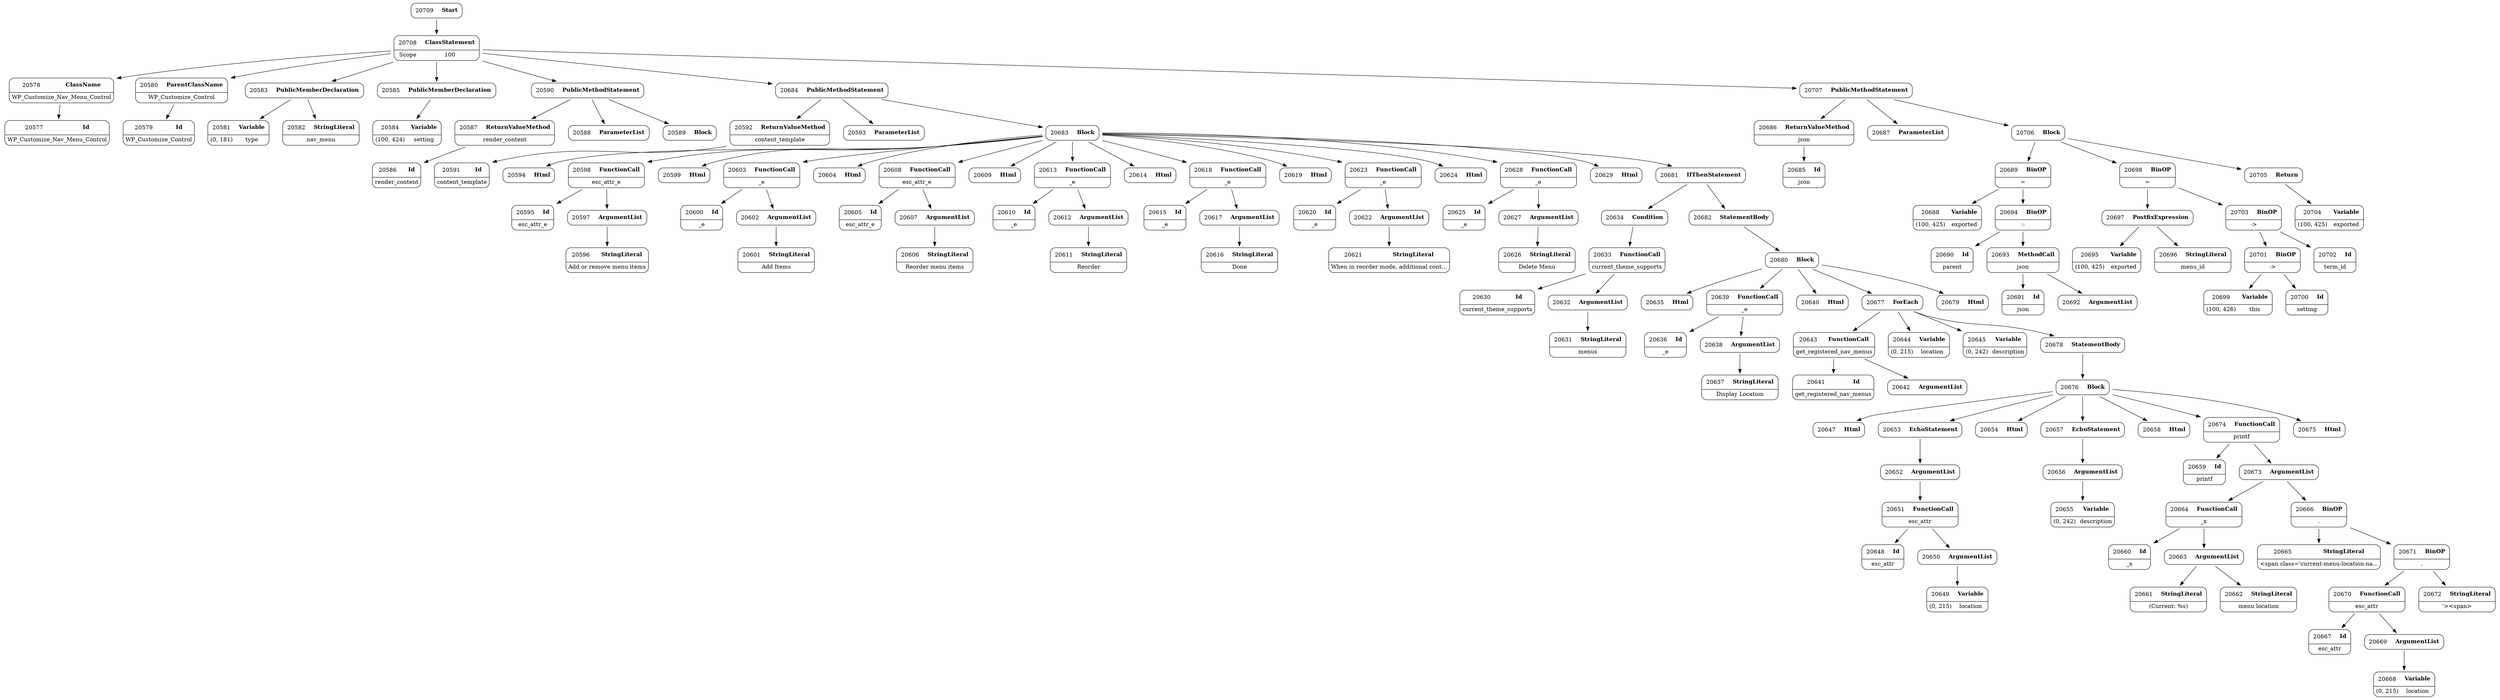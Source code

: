 digraph ast {
node [shape=none];
20577 [label=<<TABLE border='1' cellspacing='0' cellpadding='10' style='rounded' ><TR><TD border='0'>20577</TD><TD border='0'><B>Id</B></TD></TR><HR/><TR><TD border='0' cellpadding='5' colspan='2'>WP_Customize_Nav_Menu_Control</TD></TR></TABLE>>];
20578 [label=<<TABLE border='1' cellspacing='0' cellpadding='10' style='rounded' ><TR><TD border='0'>20578</TD><TD border='0'><B>ClassName</B></TD></TR><HR/><TR><TD border='0' cellpadding='5' colspan='2'>WP_Customize_Nav_Menu_Control</TD></TR></TABLE>>];
20578 -> 20577 [weight=2];
20579 [label=<<TABLE border='1' cellspacing='0' cellpadding='10' style='rounded' ><TR><TD border='0'>20579</TD><TD border='0'><B>Id</B></TD></TR><HR/><TR><TD border='0' cellpadding='5' colspan='2'>WP_Customize_Control</TD></TR></TABLE>>];
20580 [label=<<TABLE border='1' cellspacing='0' cellpadding='10' style='rounded' ><TR><TD border='0'>20580</TD><TD border='0'><B>ParentClassName</B></TD></TR><HR/><TR><TD border='0' cellpadding='5' colspan='2'>WP_Customize_Control</TD></TR></TABLE>>];
20580 -> 20579 [weight=2];
20581 [label=<<TABLE border='1' cellspacing='0' cellpadding='10' style='rounded' ><TR><TD border='0'>20581</TD><TD border='0'><B>Variable</B></TD></TR><HR/><TR><TD border='0' cellpadding='5'>(0, 181)</TD><TD border='0' cellpadding='5'>type</TD></TR></TABLE>>];
20582 [label=<<TABLE border='1' cellspacing='0' cellpadding='10' style='rounded' ><TR><TD border='0'>20582</TD><TD border='0'><B>StringLiteral</B></TD></TR><HR/><TR><TD border='0' cellpadding='5' colspan='2'>nav_menu</TD></TR></TABLE>>];
20583 [label=<<TABLE border='1' cellspacing='0' cellpadding='10' style='rounded' ><TR><TD border='0'>20583</TD><TD border='0'><B>PublicMemberDeclaration</B></TD></TR></TABLE>>];
20583 -> 20581 [weight=2];
20583 -> 20582 [weight=2];
20584 [label=<<TABLE border='1' cellspacing='0' cellpadding='10' style='rounded' ><TR><TD border='0'>20584</TD><TD border='0'><B>Variable</B></TD></TR><HR/><TR><TD border='0' cellpadding='5'>(100, 424)</TD><TD border='0' cellpadding='5'>setting</TD></TR></TABLE>>];
20585 [label=<<TABLE border='1' cellspacing='0' cellpadding='10' style='rounded' ><TR><TD border='0'>20585</TD><TD border='0'><B>PublicMemberDeclaration</B></TD></TR></TABLE>>];
20585 -> 20584 [weight=2];
20586 [label=<<TABLE border='1' cellspacing='0' cellpadding='10' style='rounded' ><TR><TD border='0'>20586</TD><TD border='0'><B>Id</B></TD></TR><HR/><TR><TD border='0' cellpadding='5' colspan='2'>render_content</TD></TR></TABLE>>];
20587 [label=<<TABLE border='1' cellspacing='0' cellpadding='10' style='rounded' ><TR><TD border='0'>20587</TD><TD border='0'><B>ReturnValueMethod</B></TD></TR><HR/><TR><TD border='0' cellpadding='5' colspan='2'>render_content</TD></TR></TABLE>>];
20587 -> 20586 [weight=2];
20588 [label=<<TABLE border='1' cellspacing='0' cellpadding='10' style='rounded' ><TR><TD border='0'>20588</TD><TD border='0'><B>ParameterList</B></TD></TR></TABLE>>];
20589 [label=<<TABLE border='1' cellspacing='0' cellpadding='10' style='rounded' ><TR><TD border='0'>20589</TD><TD border='0'><B>Block</B></TD></TR></TABLE>>];
20590 [label=<<TABLE border='1' cellspacing='0' cellpadding='10' style='rounded' ><TR><TD border='0'>20590</TD><TD border='0'><B>PublicMethodStatement</B></TD></TR></TABLE>>];
20590 -> 20587 [weight=2];
20590 -> 20588 [weight=2];
20590 -> 20589 [weight=2];
20591 [label=<<TABLE border='1' cellspacing='0' cellpadding='10' style='rounded' ><TR><TD border='0'>20591</TD><TD border='0'><B>Id</B></TD></TR><HR/><TR><TD border='0' cellpadding='5' colspan='2'>content_template</TD></TR></TABLE>>];
20592 [label=<<TABLE border='1' cellspacing='0' cellpadding='10' style='rounded' ><TR><TD border='0'>20592</TD><TD border='0'><B>ReturnValueMethod</B></TD></TR><HR/><TR><TD border='0' cellpadding='5' colspan='2'>content_template</TD></TR></TABLE>>];
20592 -> 20591 [weight=2];
20593 [label=<<TABLE border='1' cellspacing='0' cellpadding='10' style='rounded' ><TR><TD border='0'>20593</TD><TD border='0'><B>ParameterList</B></TD></TR></TABLE>>];
20594 [label=<<TABLE border='1' cellspacing='0' cellpadding='10' style='rounded' ><TR><TD border='0'>20594</TD><TD border='0'><B>Html</B></TD></TR></TABLE>>];
20595 [label=<<TABLE border='1' cellspacing='0' cellpadding='10' style='rounded' ><TR><TD border='0'>20595</TD><TD border='0'><B>Id</B></TD></TR><HR/><TR><TD border='0' cellpadding='5' colspan='2'>esc_attr_e</TD></TR></TABLE>>];
20596 [label=<<TABLE border='1' cellspacing='0' cellpadding='10' style='rounded' ><TR><TD border='0'>20596</TD><TD border='0'><B>StringLiteral</B></TD></TR><HR/><TR><TD border='0' cellpadding='5' colspan='2'>Add or remove menu items</TD></TR></TABLE>>];
20597 [label=<<TABLE border='1' cellspacing='0' cellpadding='10' style='rounded' ><TR><TD border='0'>20597</TD><TD border='0'><B>ArgumentList</B></TD></TR></TABLE>>];
20597 -> 20596 [weight=2];
20598 [label=<<TABLE border='1' cellspacing='0' cellpadding='10' style='rounded' ><TR><TD border='0'>20598</TD><TD border='0'><B>FunctionCall</B></TD></TR><HR/><TR><TD border='0' cellpadding='5' colspan='2'>esc_attr_e</TD></TR></TABLE>>];
20598 -> 20595 [weight=2];
20598 -> 20597 [weight=2];
20599 [label=<<TABLE border='1' cellspacing='0' cellpadding='10' style='rounded' ><TR><TD border='0'>20599</TD><TD border='0'><B>Html</B></TD></TR></TABLE>>];
20600 [label=<<TABLE border='1' cellspacing='0' cellpadding='10' style='rounded' ><TR><TD border='0'>20600</TD><TD border='0'><B>Id</B></TD></TR><HR/><TR><TD border='0' cellpadding='5' colspan='2'>_e</TD></TR></TABLE>>];
20601 [label=<<TABLE border='1' cellspacing='0' cellpadding='10' style='rounded' ><TR><TD border='0'>20601</TD><TD border='0'><B>StringLiteral</B></TD></TR><HR/><TR><TD border='0' cellpadding='5' colspan='2'>Add Items</TD></TR></TABLE>>];
20602 [label=<<TABLE border='1' cellspacing='0' cellpadding='10' style='rounded' ><TR><TD border='0'>20602</TD><TD border='0'><B>ArgumentList</B></TD></TR></TABLE>>];
20602 -> 20601 [weight=2];
20603 [label=<<TABLE border='1' cellspacing='0' cellpadding='10' style='rounded' ><TR><TD border='0'>20603</TD><TD border='0'><B>FunctionCall</B></TD></TR><HR/><TR><TD border='0' cellpadding='5' colspan='2'>_e</TD></TR></TABLE>>];
20603 -> 20600 [weight=2];
20603 -> 20602 [weight=2];
20604 [label=<<TABLE border='1' cellspacing='0' cellpadding='10' style='rounded' ><TR><TD border='0'>20604</TD><TD border='0'><B>Html</B></TD></TR></TABLE>>];
20605 [label=<<TABLE border='1' cellspacing='0' cellpadding='10' style='rounded' ><TR><TD border='0'>20605</TD><TD border='0'><B>Id</B></TD></TR><HR/><TR><TD border='0' cellpadding='5' colspan='2'>esc_attr_e</TD></TR></TABLE>>];
20606 [label=<<TABLE border='1' cellspacing='0' cellpadding='10' style='rounded' ><TR><TD border='0'>20606</TD><TD border='0'><B>StringLiteral</B></TD></TR><HR/><TR><TD border='0' cellpadding='5' colspan='2'>Reorder menu items</TD></TR></TABLE>>];
20607 [label=<<TABLE border='1' cellspacing='0' cellpadding='10' style='rounded' ><TR><TD border='0'>20607</TD><TD border='0'><B>ArgumentList</B></TD></TR></TABLE>>];
20607 -> 20606 [weight=2];
20608 [label=<<TABLE border='1' cellspacing='0' cellpadding='10' style='rounded' ><TR><TD border='0'>20608</TD><TD border='0'><B>FunctionCall</B></TD></TR><HR/><TR><TD border='0' cellpadding='5' colspan='2'>esc_attr_e</TD></TR></TABLE>>];
20608 -> 20605 [weight=2];
20608 -> 20607 [weight=2];
20609 [label=<<TABLE border='1' cellspacing='0' cellpadding='10' style='rounded' ><TR><TD border='0'>20609</TD><TD border='0'><B>Html</B></TD></TR></TABLE>>];
20610 [label=<<TABLE border='1' cellspacing='0' cellpadding='10' style='rounded' ><TR><TD border='0'>20610</TD><TD border='0'><B>Id</B></TD></TR><HR/><TR><TD border='0' cellpadding='5' colspan='2'>_e</TD></TR></TABLE>>];
20611 [label=<<TABLE border='1' cellspacing='0' cellpadding='10' style='rounded' ><TR><TD border='0'>20611</TD><TD border='0'><B>StringLiteral</B></TD></TR><HR/><TR><TD border='0' cellpadding='5' colspan='2'>Reorder</TD></TR></TABLE>>];
20612 [label=<<TABLE border='1' cellspacing='0' cellpadding='10' style='rounded' ><TR><TD border='0'>20612</TD><TD border='0'><B>ArgumentList</B></TD></TR></TABLE>>];
20612 -> 20611 [weight=2];
20613 [label=<<TABLE border='1' cellspacing='0' cellpadding='10' style='rounded' ><TR><TD border='0'>20613</TD><TD border='0'><B>FunctionCall</B></TD></TR><HR/><TR><TD border='0' cellpadding='5' colspan='2'>_e</TD></TR></TABLE>>];
20613 -> 20610 [weight=2];
20613 -> 20612 [weight=2];
20614 [label=<<TABLE border='1' cellspacing='0' cellpadding='10' style='rounded' ><TR><TD border='0'>20614</TD><TD border='0'><B>Html</B></TD></TR></TABLE>>];
20615 [label=<<TABLE border='1' cellspacing='0' cellpadding='10' style='rounded' ><TR><TD border='0'>20615</TD><TD border='0'><B>Id</B></TD></TR><HR/><TR><TD border='0' cellpadding='5' colspan='2'>_e</TD></TR></TABLE>>];
20616 [label=<<TABLE border='1' cellspacing='0' cellpadding='10' style='rounded' ><TR><TD border='0'>20616</TD><TD border='0'><B>StringLiteral</B></TD></TR><HR/><TR><TD border='0' cellpadding='5' colspan='2'>Done</TD></TR></TABLE>>];
20617 [label=<<TABLE border='1' cellspacing='0' cellpadding='10' style='rounded' ><TR><TD border='0'>20617</TD><TD border='0'><B>ArgumentList</B></TD></TR></TABLE>>];
20617 -> 20616 [weight=2];
20618 [label=<<TABLE border='1' cellspacing='0' cellpadding='10' style='rounded' ><TR><TD border='0'>20618</TD><TD border='0'><B>FunctionCall</B></TD></TR><HR/><TR><TD border='0' cellpadding='5' colspan='2'>_e</TD></TR></TABLE>>];
20618 -> 20615 [weight=2];
20618 -> 20617 [weight=2];
20619 [label=<<TABLE border='1' cellspacing='0' cellpadding='10' style='rounded' ><TR><TD border='0'>20619</TD><TD border='0'><B>Html</B></TD></TR></TABLE>>];
20620 [label=<<TABLE border='1' cellspacing='0' cellpadding='10' style='rounded' ><TR><TD border='0'>20620</TD><TD border='0'><B>Id</B></TD></TR><HR/><TR><TD border='0' cellpadding='5' colspan='2'>_e</TD></TR></TABLE>>];
20621 [label=<<TABLE border='1' cellspacing='0' cellpadding='10' style='rounded' ><TR><TD border='0'>20621</TD><TD border='0'><B>StringLiteral</B></TD></TR><HR/><TR><TD border='0' cellpadding='5' colspan='2'>When in reorder mode, additional cont...</TD></TR></TABLE>>];
20622 [label=<<TABLE border='1' cellspacing='0' cellpadding='10' style='rounded' ><TR><TD border='0'>20622</TD><TD border='0'><B>ArgumentList</B></TD></TR></TABLE>>];
20622 -> 20621 [weight=2];
20623 [label=<<TABLE border='1' cellspacing='0' cellpadding='10' style='rounded' ><TR><TD border='0'>20623</TD><TD border='0'><B>FunctionCall</B></TD></TR><HR/><TR><TD border='0' cellpadding='5' colspan='2'>_e</TD></TR></TABLE>>];
20623 -> 20620 [weight=2];
20623 -> 20622 [weight=2];
20624 [label=<<TABLE border='1' cellspacing='0' cellpadding='10' style='rounded' ><TR><TD border='0'>20624</TD><TD border='0'><B>Html</B></TD></TR></TABLE>>];
20625 [label=<<TABLE border='1' cellspacing='0' cellpadding='10' style='rounded' ><TR><TD border='0'>20625</TD><TD border='0'><B>Id</B></TD></TR><HR/><TR><TD border='0' cellpadding='5' colspan='2'>_e</TD></TR></TABLE>>];
20626 [label=<<TABLE border='1' cellspacing='0' cellpadding='10' style='rounded' ><TR><TD border='0'>20626</TD><TD border='0'><B>StringLiteral</B></TD></TR><HR/><TR><TD border='0' cellpadding='5' colspan='2'>Delete Menu</TD></TR></TABLE>>];
20627 [label=<<TABLE border='1' cellspacing='0' cellpadding='10' style='rounded' ><TR><TD border='0'>20627</TD><TD border='0'><B>ArgumentList</B></TD></TR></TABLE>>];
20627 -> 20626 [weight=2];
20628 [label=<<TABLE border='1' cellspacing='0' cellpadding='10' style='rounded' ><TR><TD border='0'>20628</TD><TD border='0'><B>FunctionCall</B></TD></TR><HR/><TR><TD border='0' cellpadding='5' colspan='2'>_e</TD></TR></TABLE>>];
20628 -> 20625 [weight=2];
20628 -> 20627 [weight=2];
20629 [label=<<TABLE border='1' cellspacing='0' cellpadding='10' style='rounded' ><TR><TD border='0'>20629</TD><TD border='0'><B>Html</B></TD></TR></TABLE>>];
20630 [label=<<TABLE border='1' cellspacing='0' cellpadding='10' style='rounded' ><TR><TD border='0'>20630</TD><TD border='0'><B>Id</B></TD></TR><HR/><TR><TD border='0' cellpadding='5' colspan='2'>current_theme_supports</TD></TR></TABLE>>];
20631 [label=<<TABLE border='1' cellspacing='0' cellpadding='10' style='rounded' ><TR><TD border='0'>20631</TD><TD border='0'><B>StringLiteral</B></TD></TR><HR/><TR><TD border='0' cellpadding='5' colspan='2'>menus</TD></TR></TABLE>>];
20632 [label=<<TABLE border='1' cellspacing='0' cellpadding='10' style='rounded' ><TR><TD border='0'>20632</TD><TD border='0'><B>ArgumentList</B></TD></TR></TABLE>>];
20632 -> 20631 [weight=2];
20633 [label=<<TABLE border='1' cellspacing='0' cellpadding='10' style='rounded' ><TR><TD border='0'>20633</TD><TD border='0'><B>FunctionCall</B></TD></TR><HR/><TR><TD border='0' cellpadding='5' colspan='2'>current_theme_supports</TD></TR></TABLE>>];
20633 -> 20630 [weight=2];
20633 -> 20632 [weight=2];
20634 [label=<<TABLE border='1' cellspacing='0' cellpadding='10' style='rounded' ><TR><TD border='0'>20634</TD><TD border='0'><B>Condition</B></TD></TR></TABLE>>];
20634 -> 20633 [weight=2];
20635 [label=<<TABLE border='1' cellspacing='0' cellpadding='10' style='rounded' ><TR><TD border='0'>20635</TD><TD border='0'><B>Html</B></TD></TR></TABLE>>];
20636 [label=<<TABLE border='1' cellspacing='0' cellpadding='10' style='rounded' ><TR><TD border='0'>20636</TD><TD border='0'><B>Id</B></TD></TR><HR/><TR><TD border='0' cellpadding='5' colspan='2'>_e</TD></TR></TABLE>>];
20637 [label=<<TABLE border='1' cellspacing='0' cellpadding='10' style='rounded' ><TR><TD border='0'>20637</TD><TD border='0'><B>StringLiteral</B></TD></TR><HR/><TR><TD border='0' cellpadding='5' colspan='2'>Display Location</TD></TR></TABLE>>];
20638 [label=<<TABLE border='1' cellspacing='0' cellpadding='10' style='rounded' ><TR><TD border='0'>20638</TD><TD border='0'><B>ArgumentList</B></TD></TR></TABLE>>];
20638 -> 20637 [weight=2];
20639 [label=<<TABLE border='1' cellspacing='0' cellpadding='10' style='rounded' ><TR><TD border='0'>20639</TD><TD border='0'><B>FunctionCall</B></TD></TR><HR/><TR><TD border='0' cellpadding='5' colspan='2'>_e</TD></TR></TABLE>>];
20639 -> 20636 [weight=2];
20639 -> 20638 [weight=2];
20640 [label=<<TABLE border='1' cellspacing='0' cellpadding='10' style='rounded' ><TR><TD border='0'>20640</TD><TD border='0'><B>Html</B></TD></TR></TABLE>>];
20641 [label=<<TABLE border='1' cellspacing='0' cellpadding='10' style='rounded' ><TR><TD border='0'>20641</TD><TD border='0'><B>Id</B></TD></TR><HR/><TR><TD border='0' cellpadding='5' colspan='2'>get_registered_nav_menus</TD></TR></TABLE>>];
20642 [label=<<TABLE border='1' cellspacing='0' cellpadding='10' style='rounded' ><TR><TD border='0'>20642</TD><TD border='0'><B>ArgumentList</B></TD></TR></TABLE>>];
20643 [label=<<TABLE border='1' cellspacing='0' cellpadding='10' style='rounded' ><TR><TD border='0'>20643</TD><TD border='0'><B>FunctionCall</B></TD></TR><HR/><TR><TD border='0' cellpadding='5' colspan='2'>get_registered_nav_menus</TD></TR></TABLE>>];
20643 -> 20641 [weight=2];
20643 -> 20642 [weight=2];
20644 [label=<<TABLE border='1' cellspacing='0' cellpadding='10' style='rounded' ><TR><TD border='0'>20644</TD><TD border='0'><B>Variable</B></TD></TR><HR/><TR><TD border='0' cellpadding='5'>(0, 215)</TD><TD border='0' cellpadding='5'>location</TD></TR></TABLE>>];
20645 [label=<<TABLE border='1' cellspacing='0' cellpadding='10' style='rounded' ><TR><TD border='0'>20645</TD><TD border='0'><B>Variable</B></TD></TR><HR/><TR><TD border='0' cellpadding='5'>(0, 242)</TD><TD border='0' cellpadding='5'>description</TD></TR></TABLE>>];
20647 [label=<<TABLE border='1' cellspacing='0' cellpadding='10' style='rounded' ><TR><TD border='0'>20647</TD><TD border='0'><B>Html</B></TD></TR></TABLE>>];
20648 [label=<<TABLE border='1' cellspacing='0' cellpadding='10' style='rounded' ><TR><TD border='0'>20648</TD><TD border='0'><B>Id</B></TD></TR><HR/><TR><TD border='0' cellpadding='5' colspan='2'>esc_attr</TD></TR></TABLE>>];
20649 [label=<<TABLE border='1' cellspacing='0' cellpadding='10' style='rounded' ><TR><TD border='0'>20649</TD><TD border='0'><B>Variable</B></TD></TR><HR/><TR><TD border='0' cellpadding='5'>(0, 215)</TD><TD border='0' cellpadding='5'>location</TD></TR></TABLE>>];
20650 [label=<<TABLE border='1' cellspacing='0' cellpadding='10' style='rounded' ><TR><TD border='0'>20650</TD><TD border='0'><B>ArgumentList</B></TD></TR></TABLE>>];
20650 -> 20649 [weight=2];
20651 [label=<<TABLE border='1' cellspacing='0' cellpadding='10' style='rounded' ><TR><TD border='0'>20651</TD><TD border='0'><B>FunctionCall</B></TD></TR><HR/><TR><TD border='0' cellpadding='5' colspan='2'>esc_attr</TD></TR></TABLE>>];
20651 -> 20648 [weight=2];
20651 -> 20650 [weight=2];
20652 [label=<<TABLE border='1' cellspacing='0' cellpadding='10' style='rounded' ><TR><TD border='0'>20652</TD><TD border='0'><B>ArgumentList</B></TD></TR></TABLE>>];
20652 -> 20651 [weight=2];
20653 [label=<<TABLE border='1' cellspacing='0' cellpadding='10' style='rounded' ><TR><TD border='0'>20653</TD><TD border='0'><B>EchoStatement</B></TD></TR></TABLE>>];
20653 -> 20652 [weight=2];
20654 [label=<<TABLE border='1' cellspacing='0' cellpadding='10' style='rounded' ><TR><TD border='0'>20654</TD><TD border='0'><B>Html</B></TD></TR></TABLE>>];
20655 [label=<<TABLE border='1' cellspacing='0' cellpadding='10' style='rounded' ><TR><TD border='0'>20655</TD><TD border='0'><B>Variable</B></TD></TR><HR/><TR><TD border='0' cellpadding='5'>(0, 242)</TD><TD border='0' cellpadding='5'>description</TD></TR></TABLE>>];
20656 [label=<<TABLE border='1' cellspacing='0' cellpadding='10' style='rounded' ><TR><TD border='0'>20656</TD><TD border='0'><B>ArgumentList</B></TD></TR></TABLE>>];
20656 -> 20655 [weight=2];
20657 [label=<<TABLE border='1' cellspacing='0' cellpadding='10' style='rounded' ><TR><TD border='0'>20657</TD><TD border='0'><B>EchoStatement</B></TD></TR></TABLE>>];
20657 -> 20656 [weight=2];
20658 [label=<<TABLE border='1' cellspacing='0' cellpadding='10' style='rounded' ><TR><TD border='0'>20658</TD><TD border='0'><B>Html</B></TD></TR></TABLE>>];
20659 [label=<<TABLE border='1' cellspacing='0' cellpadding='10' style='rounded' ><TR><TD border='0'>20659</TD><TD border='0'><B>Id</B></TD></TR><HR/><TR><TD border='0' cellpadding='5' colspan='2'>printf</TD></TR></TABLE>>];
20660 [label=<<TABLE border='1' cellspacing='0' cellpadding='10' style='rounded' ><TR><TD border='0'>20660</TD><TD border='0'><B>Id</B></TD></TR><HR/><TR><TD border='0' cellpadding='5' colspan='2'>_x</TD></TR></TABLE>>];
20661 [label=<<TABLE border='1' cellspacing='0' cellpadding='10' style='rounded' ><TR><TD border='0'>20661</TD><TD border='0'><B>StringLiteral</B></TD></TR><HR/><TR><TD border='0' cellpadding='5' colspan='2'>(Current: %s)</TD></TR></TABLE>>];
20662 [label=<<TABLE border='1' cellspacing='0' cellpadding='10' style='rounded' ><TR><TD border='0'>20662</TD><TD border='0'><B>StringLiteral</B></TD></TR><HR/><TR><TD border='0' cellpadding='5' colspan='2'>menu location</TD></TR></TABLE>>];
20663 [label=<<TABLE border='1' cellspacing='0' cellpadding='10' style='rounded' ><TR><TD border='0'>20663</TD><TD border='0'><B>ArgumentList</B></TD></TR></TABLE>>];
20663 -> 20661 [weight=2];
20663 -> 20662 [weight=2];
20664 [label=<<TABLE border='1' cellspacing='0' cellpadding='10' style='rounded' ><TR><TD border='0'>20664</TD><TD border='0'><B>FunctionCall</B></TD></TR><HR/><TR><TD border='0' cellpadding='5' colspan='2'>_x</TD></TR></TABLE>>];
20664 -> 20660 [weight=2];
20664 -> 20663 [weight=2];
20665 [label=<<TABLE border='1' cellspacing='0' cellpadding='10' style='rounded' ><TR><TD border='0'>20665</TD><TD border='0'><B>StringLiteral</B></TD></TR><HR/><TR><TD border='0' cellpadding='5' colspan='2'>&lt;span class='current-menu-location-na...</TD></TR></TABLE>>];
20666 [label=<<TABLE border='1' cellspacing='0' cellpadding='10' style='rounded' ><TR><TD border='0'>20666</TD><TD border='0'><B>BinOP</B></TD></TR><HR/><TR><TD border='0' cellpadding='5' colspan='2'>.</TD></TR></TABLE>>];
20666 -> 20665 [weight=2];
20666 -> 20671 [weight=2];
20667 [label=<<TABLE border='1' cellspacing='0' cellpadding='10' style='rounded' ><TR><TD border='0'>20667</TD><TD border='0'><B>Id</B></TD></TR><HR/><TR><TD border='0' cellpadding='5' colspan='2'>esc_attr</TD></TR></TABLE>>];
20668 [label=<<TABLE border='1' cellspacing='0' cellpadding='10' style='rounded' ><TR><TD border='0'>20668</TD><TD border='0'><B>Variable</B></TD></TR><HR/><TR><TD border='0' cellpadding='5'>(0, 215)</TD><TD border='0' cellpadding='5'>location</TD></TR></TABLE>>];
20669 [label=<<TABLE border='1' cellspacing='0' cellpadding='10' style='rounded' ><TR><TD border='0'>20669</TD><TD border='0'><B>ArgumentList</B></TD></TR></TABLE>>];
20669 -> 20668 [weight=2];
20670 [label=<<TABLE border='1' cellspacing='0' cellpadding='10' style='rounded' ><TR><TD border='0'>20670</TD><TD border='0'><B>FunctionCall</B></TD></TR><HR/><TR><TD border='0' cellpadding='5' colspan='2'>esc_attr</TD></TR></TABLE>>];
20670 -> 20667 [weight=2];
20670 -> 20669 [weight=2];
20671 [label=<<TABLE border='1' cellspacing='0' cellpadding='10' style='rounded' ><TR><TD border='0'>20671</TD><TD border='0'><B>BinOP</B></TD></TR><HR/><TR><TD border='0' cellpadding='5' colspan='2'>.</TD></TR></TABLE>>];
20671 -> 20670 [weight=2];
20671 -> 20672 [weight=2];
20672 [label=<<TABLE border='1' cellspacing='0' cellpadding='10' style='rounded' ><TR><TD border='0'>20672</TD><TD border='0'><B>StringLiteral</B></TD></TR><HR/><TR><TD border='0' cellpadding='5' colspan='2'>'&gt;&lt;span&gt;</TD></TR></TABLE>>];
20673 [label=<<TABLE border='1' cellspacing='0' cellpadding='10' style='rounded' ><TR><TD border='0'>20673</TD><TD border='0'><B>ArgumentList</B></TD></TR></TABLE>>];
20673 -> 20664 [weight=2];
20673 -> 20666 [weight=2];
20674 [label=<<TABLE border='1' cellspacing='0' cellpadding='10' style='rounded' ><TR><TD border='0'>20674</TD><TD border='0'><B>FunctionCall</B></TD></TR><HR/><TR><TD border='0' cellpadding='5' colspan='2'>printf</TD></TR></TABLE>>];
20674 -> 20659 [weight=2];
20674 -> 20673 [weight=2];
20675 [label=<<TABLE border='1' cellspacing='0' cellpadding='10' style='rounded' ><TR><TD border='0'>20675</TD><TD border='0'><B>Html</B></TD></TR></TABLE>>];
20676 [label=<<TABLE border='1' cellspacing='0' cellpadding='10' style='rounded' ><TR><TD border='0'>20676</TD><TD border='0'><B>Block</B></TD></TR></TABLE>>];
20676 -> 20647 [weight=2];
20676 -> 20653 [weight=2];
20676 -> 20654 [weight=2];
20676 -> 20657 [weight=2];
20676 -> 20658 [weight=2];
20676 -> 20674 [weight=2];
20676 -> 20675 [weight=2];
20677 [label=<<TABLE border='1' cellspacing='0' cellpadding='10' style='rounded' ><TR><TD border='0'>20677</TD><TD border='0'><B>ForEach</B></TD></TR></TABLE>>];
20677 -> 20643 [weight=2];
20677 -> 20644 [weight=2];
20677 -> 20645 [weight=2];
20677 -> 20678 [weight=2];
20678 [label=<<TABLE border='1' cellspacing='0' cellpadding='10' style='rounded' ><TR><TD border='0'>20678</TD><TD border='0'><B>StatementBody</B></TD></TR></TABLE>>];
20678 -> 20676 [weight=2];
20679 [label=<<TABLE border='1' cellspacing='0' cellpadding='10' style='rounded' ><TR><TD border='0'>20679</TD><TD border='0'><B>Html</B></TD></TR></TABLE>>];
20680 [label=<<TABLE border='1' cellspacing='0' cellpadding='10' style='rounded' ><TR><TD border='0'>20680</TD><TD border='0'><B>Block</B></TD></TR></TABLE>>];
20680 -> 20635 [weight=2];
20680 -> 20639 [weight=2];
20680 -> 20640 [weight=2];
20680 -> 20677 [weight=2];
20680 -> 20679 [weight=2];
20681 [label=<<TABLE border='1' cellspacing='0' cellpadding='10' style='rounded' ><TR><TD border='0'>20681</TD><TD border='0'><B>IfThenStatement</B></TD></TR></TABLE>>];
20681 -> 20634 [weight=2];
20681 -> 20682 [weight=2];
20682 [label=<<TABLE border='1' cellspacing='0' cellpadding='10' style='rounded' ><TR><TD border='0'>20682</TD><TD border='0'><B>StatementBody</B></TD></TR></TABLE>>];
20682 -> 20680 [weight=2];
20683 [label=<<TABLE border='1' cellspacing='0' cellpadding='10' style='rounded' ><TR><TD border='0'>20683</TD><TD border='0'><B>Block</B></TD></TR></TABLE>>];
20683 -> 20594 [weight=2];
20683 -> 20598 [weight=2];
20683 -> 20599 [weight=2];
20683 -> 20603 [weight=2];
20683 -> 20604 [weight=2];
20683 -> 20608 [weight=2];
20683 -> 20609 [weight=2];
20683 -> 20613 [weight=2];
20683 -> 20614 [weight=2];
20683 -> 20618 [weight=2];
20683 -> 20619 [weight=2];
20683 -> 20623 [weight=2];
20683 -> 20624 [weight=2];
20683 -> 20628 [weight=2];
20683 -> 20629 [weight=2];
20683 -> 20681 [weight=2];
20684 [label=<<TABLE border='1' cellspacing='0' cellpadding='10' style='rounded' ><TR><TD border='0'>20684</TD><TD border='0'><B>PublicMethodStatement</B></TD></TR></TABLE>>];
20684 -> 20592 [weight=2];
20684 -> 20593 [weight=2];
20684 -> 20683 [weight=2];
20685 [label=<<TABLE border='1' cellspacing='0' cellpadding='10' style='rounded' ><TR><TD border='0'>20685</TD><TD border='0'><B>Id</B></TD></TR><HR/><TR><TD border='0' cellpadding='5' colspan='2'>json</TD></TR></TABLE>>];
20686 [label=<<TABLE border='1' cellspacing='0' cellpadding='10' style='rounded' ><TR><TD border='0'>20686</TD><TD border='0'><B>ReturnValueMethod</B></TD></TR><HR/><TR><TD border='0' cellpadding='5' colspan='2'>json</TD></TR></TABLE>>];
20686 -> 20685 [weight=2];
20687 [label=<<TABLE border='1' cellspacing='0' cellpadding='10' style='rounded' ><TR><TD border='0'>20687</TD><TD border='0'><B>ParameterList</B></TD></TR></TABLE>>];
20688 [label=<<TABLE border='1' cellspacing='0' cellpadding='10' style='rounded' ><TR><TD border='0'>20688</TD><TD border='0'><B>Variable</B></TD></TR><HR/><TR><TD border='0' cellpadding='5'>(100, 425)</TD><TD border='0' cellpadding='5'>exported</TD></TR></TABLE>>];
20689 [label=<<TABLE border='1' cellspacing='0' cellpadding='10' style='rounded' ><TR><TD border='0'>20689</TD><TD border='0'><B>BinOP</B></TD></TR><HR/><TR><TD border='0' cellpadding='5' colspan='2'>=</TD></TR></TABLE>>];
20689 -> 20688 [weight=2];
20689 -> 20694 [weight=2];
20690 [label=<<TABLE border='1' cellspacing='0' cellpadding='10' style='rounded' ><TR><TD border='0'>20690</TD><TD border='0'><B>Id</B></TD></TR><HR/><TR><TD border='0' cellpadding='5' colspan='2'>parent</TD></TR></TABLE>>];
20691 [label=<<TABLE border='1' cellspacing='0' cellpadding='10' style='rounded' ><TR><TD border='0'>20691</TD><TD border='0'><B>Id</B></TD></TR><HR/><TR><TD border='0' cellpadding='5' colspan='2'>json</TD></TR></TABLE>>];
20692 [label=<<TABLE border='1' cellspacing='0' cellpadding='10' style='rounded' ><TR><TD border='0'>20692</TD><TD border='0'><B>ArgumentList</B></TD></TR></TABLE>>];
20693 [label=<<TABLE border='1' cellspacing='0' cellpadding='10' style='rounded' ><TR><TD border='0'>20693</TD><TD border='0'><B>MethodCall</B></TD></TR><HR/><TR><TD border='0' cellpadding='5' colspan='2'>json</TD></TR></TABLE>>];
20693 -> 20691 [weight=2];
20693 -> 20692 [weight=2];
20694 [label=<<TABLE border='1' cellspacing='0' cellpadding='10' style='rounded' ><TR><TD border='0'>20694</TD><TD border='0'><B>BinOP</B></TD></TR><HR/><TR><TD border='0' cellpadding='5' colspan='2'>::</TD></TR></TABLE>>];
20694 -> 20690 [weight=2];
20694 -> 20693 [weight=2];
20695 [label=<<TABLE border='1' cellspacing='0' cellpadding='10' style='rounded' ><TR><TD border='0'>20695</TD><TD border='0'><B>Variable</B></TD></TR><HR/><TR><TD border='0' cellpadding='5'>(100, 425)</TD><TD border='0' cellpadding='5'>exported</TD></TR></TABLE>>];
20696 [label=<<TABLE border='1' cellspacing='0' cellpadding='10' style='rounded' ><TR><TD border='0'>20696</TD><TD border='0'><B>StringLiteral</B></TD></TR><HR/><TR><TD border='0' cellpadding='5' colspan='2'>menu_id</TD></TR></TABLE>>];
20697 [label=<<TABLE border='1' cellspacing='0' cellpadding='10' style='rounded' ><TR><TD border='0'>20697</TD><TD border='0'><B>PostfixExpression</B></TD></TR></TABLE>>];
20697 -> 20695 [weight=2];
20697 -> 20696 [weight=2];
20698 [label=<<TABLE border='1' cellspacing='0' cellpadding='10' style='rounded' ><TR><TD border='0'>20698</TD><TD border='0'><B>BinOP</B></TD></TR><HR/><TR><TD border='0' cellpadding='5' colspan='2'>=</TD></TR></TABLE>>];
20698 -> 20697 [weight=2];
20698 -> 20703 [weight=2];
20699 [label=<<TABLE border='1' cellspacing='0' cellpadding='10' style='rounded' ><TR><TD border='0'>20699</TD><TD border='0'><B>Variable</B></TD></TR><HR/><TR><TD border='0' cellpadding='5'>(100, 426)</TD><TD border='0' cellpadding='5'>this</TD></TR></TABLE>>];
20700 [label=<<TABLE border='1' cellspacing='0' cellpadding='10' style='rounded' ><TR><TD border='0'>20700</TD><TD border='0'><B>Id</B></TD></TR><HR/><TR><TD border='0' cellpadding='5' colspan='2'>setting</TD></TR></TABLE>>];
20701 [label=<<TABLE border='1' cellspacing='0' cellpadding='10' style='rounded' ><TR><TD border='0'>20701</TD><TD border='0'><B>BinOP</B></TD></TR><HR/><TR><TD border='0' cellpadding='5' colspan='2'>-&gt;</TD></TR></TABLE>>];
20701 -> 20699 [weight=2];
20701 -> 20700 [weight=2];
20702 [label=<<TABLE border='1' cellspacing='0' cellpadding='10' style='rounded' ><TR><TD border='0'>20702</TD><TD border='0'><B>Id</B></TD></TR><HR/><TR><TD border='0' cellpadding='5' colspan='2'>term_id</TD></TR></TABLE>>];
20703 [label=<<TABLE border='1' cellspacing='0' cellpadding='10' style='rounded' ><TR><TD border='0'>20703</TD><TD border='0'><B>BinOP</B></TD></TR><HR/><TR><TD border='0' cellpadding='5' colspan='2'>-&gt;</TD></TR></TABLE>>];
20703 -> 20701 [weight=2];
20703 -> 20702 [weight=2];
20704 [label=<<TABLE border='1' cellspacing='0' cellpadding='10' style='rounded' ><TR><TD border='0'>20704</TD><TD border='0'><B>Variable</B></TD></TR><HR/><TR><TD border='0' cellpadding='5'>(100, 425)</TD><TD border='0' cellpadding='5'>exported</TD></TR></TABLE>>];
20705 [label=<<TABLE border='1' cellspacing='0' cellpadding='10' style='rounded' ><TR><TD border='0'>20705</TD><TD border='0'><B>Return</B></TD></TR></TABLE>>];
20705 -> 20704 [weight=2];
20706 [label=<<TABLE border='1' cellspacing='0' cellpadding='10' style='rounded' ><TR><TD border='0'>20706</TD><TD border='0'><B>Block</B></TD></TR></TABLE>>];
20706 -> 20689 [weight=2];
20706 -> 20698 [weight=2];
20706 -> 20705 [weight=2];
20707 [label=<<TABLE border='1' cellspacing='0' cellpadding='10' style='rounded' ><TR><TD border='0'>20707</TD><TD border='0'><B>PublicMethodStatement</B></TD></TR></TABLE>>];
20707 -> 20686 [weight=2];
20707 -> 20687 [weight=2];
20707 -> 20706 [weight=2];
20708 [label=<<TABLE border='1' cellspacing='0' cellpadding='10' style='rounded' ><TR><TD border='0'>20708</TD><TD border='0'><B>ClassStatement</B></TD></TR><HR/><TR><TD border='0' cellpadding='5'>Scope</TD><TD border='0' cellpadding='5'>100</TD></TR></TABLE>>];
20708 -> 20578 [weight=2];
20708 -> 20580 [weight=2];
20708 -> 20583 [weight=2];
20708 -> 20585 [weight=2];
20708 -> 20590 [weight=2];
20708 -> 20684 [weight=2];
20708 -> 20707 [weight=2];
20709 [label=<<TABLE border='1' cellspacing='0' cellpadding='10' style='rounded' ><TR><TD border='0'>20709</TD><TD border='0'><B>Start</B></TD></TR></TABLE>>];
20709 -> 20708 [weight=2];
}

